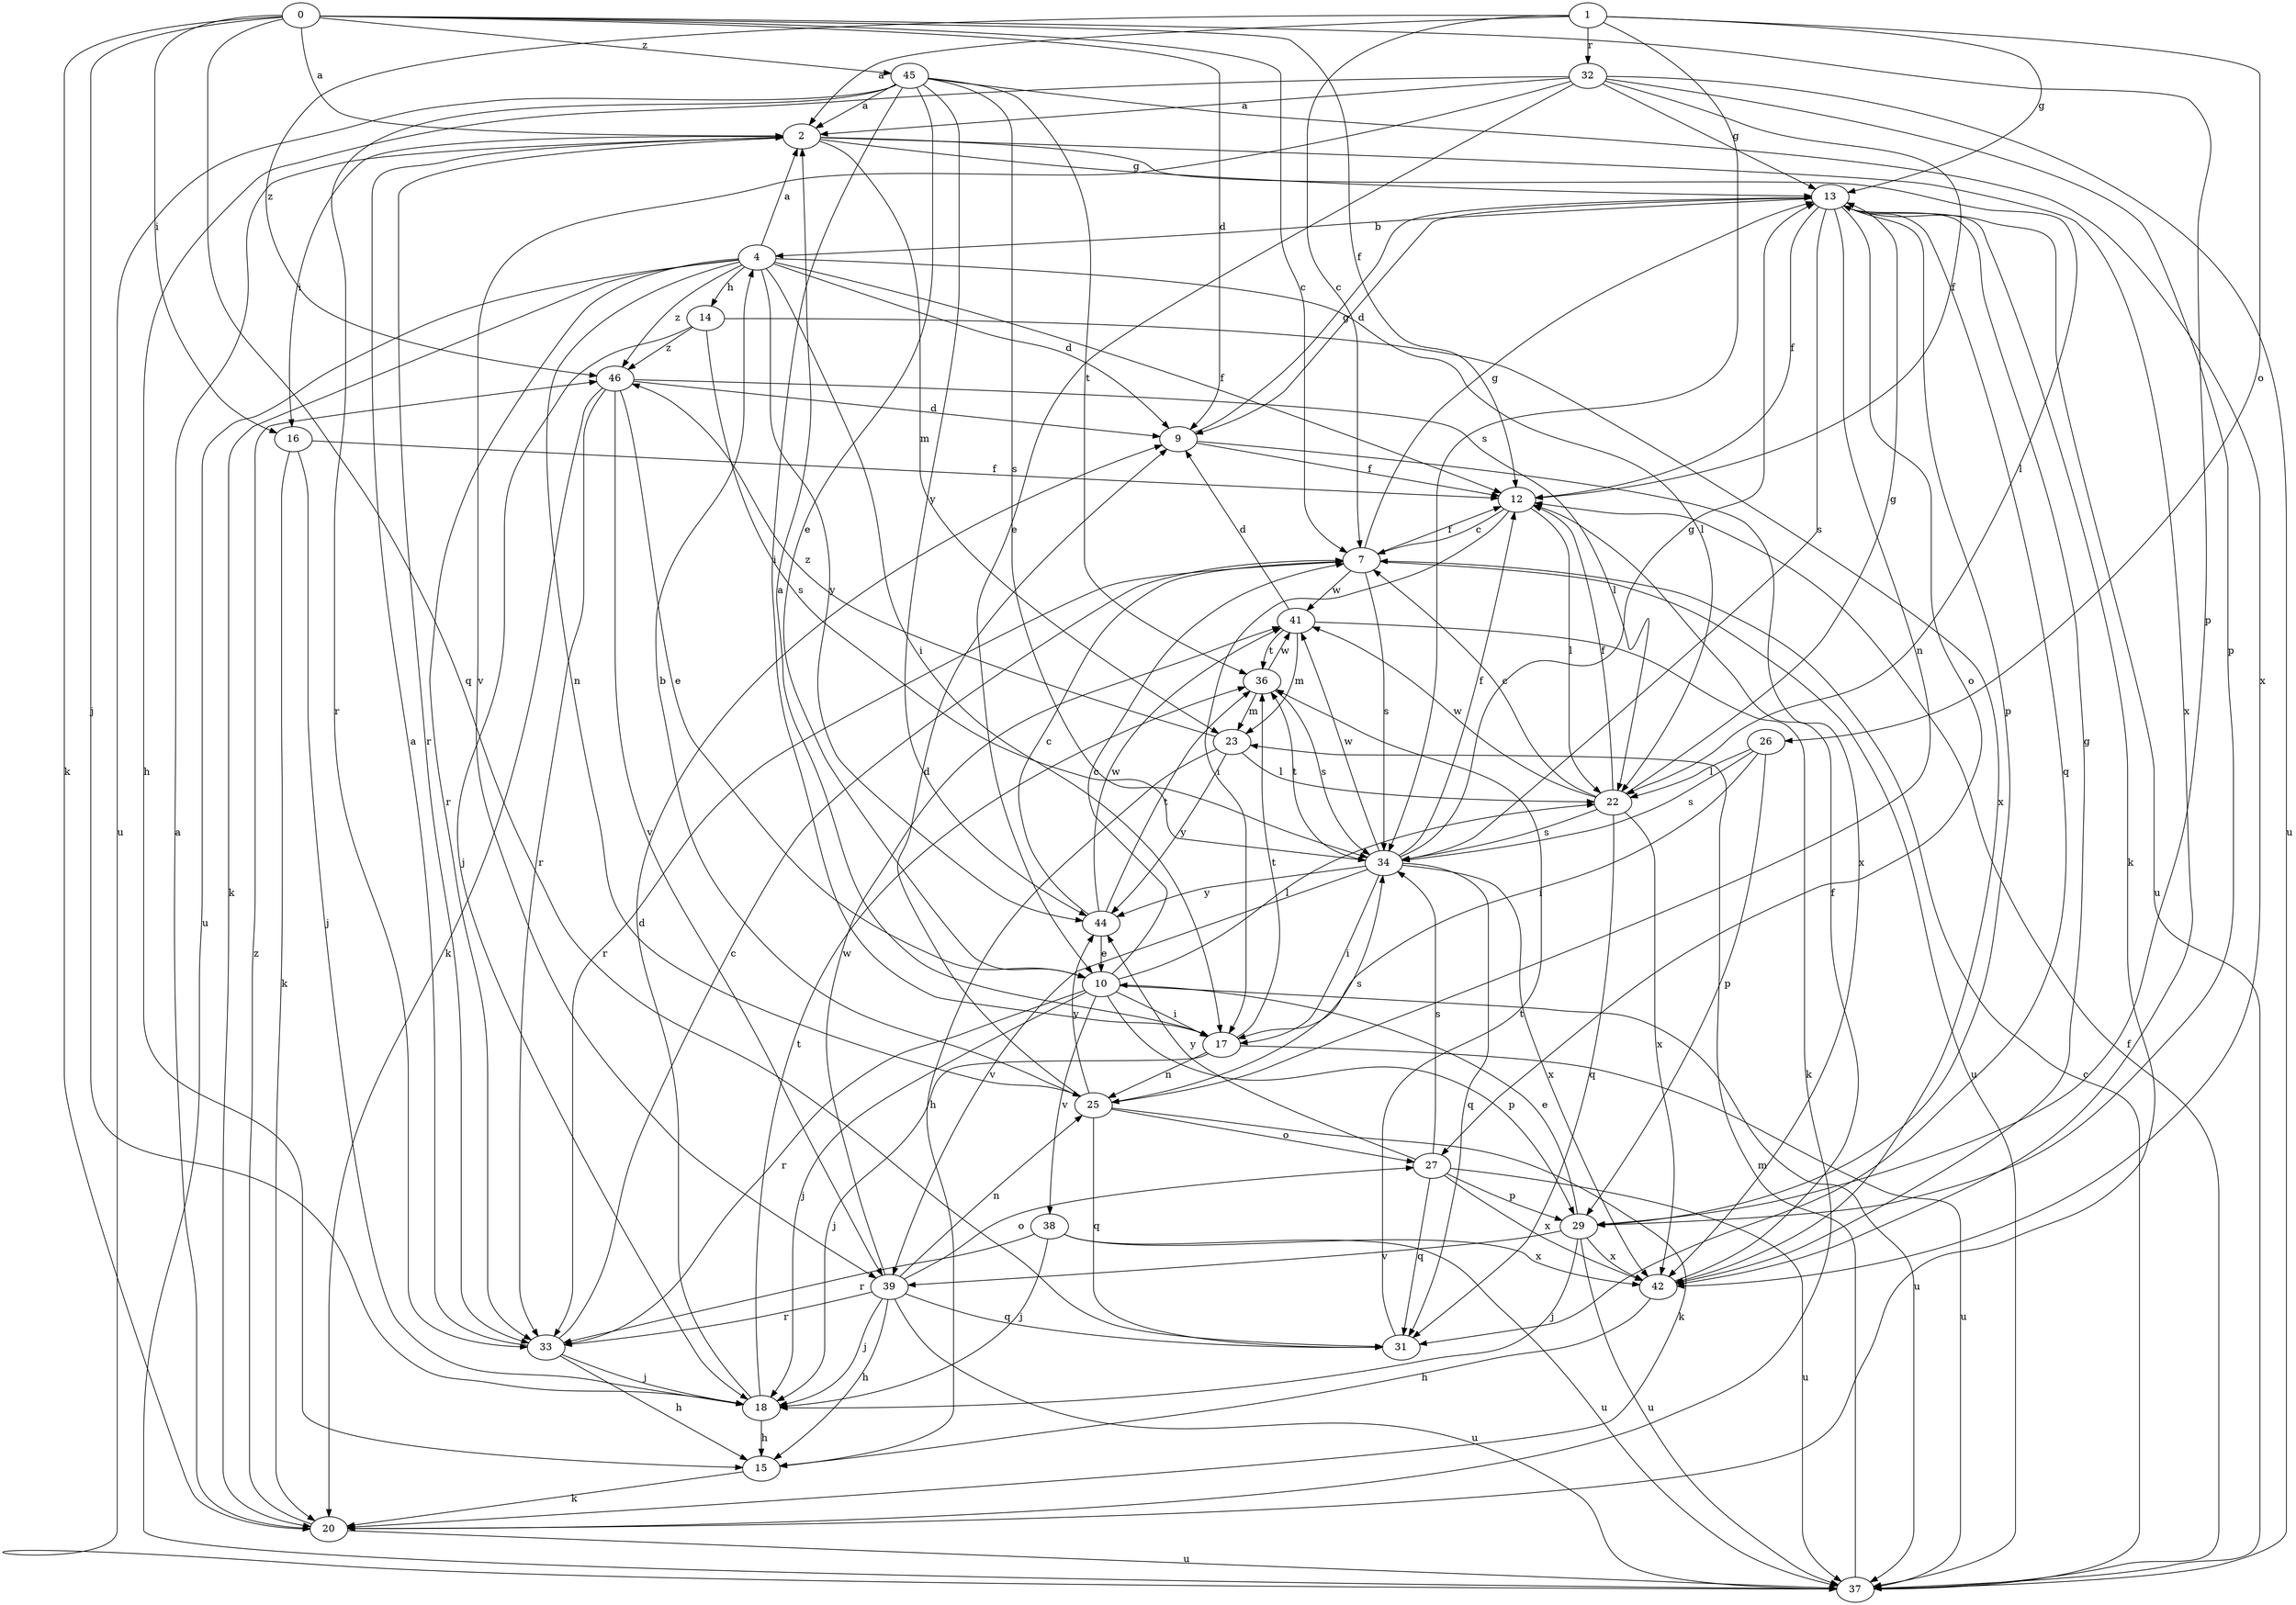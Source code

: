 strict digraph  {
0;
1;
2;
4;
7;
9;
10;
12;
13;
14;
15;
16;
17;
18;
20;
22;
23;
25;
26;
27;
29;
31;
32;
33;
34;
36;
37;
38;
39;
41;
42;
44;
45;
46;
0 -> 2  [label=a];
0 -> 7  [label=c];
0 -> 9  [label=d];
0 -> 12  [label=f];
0 -> 16  [label=i];
0 -> 18  [label=j];
0 -> 20  [label=k];
0 -> 29  [label=p];
0 -> 31  [label=q];
0 -> 45  [label=z];
1 -> 2  [label=a];
1 -> 7  [label=c];
1 -> 13  [label=g];
1 -> 26  [label=o];
1 -> 32  [label=r];
1 -> 34  [label=s];
1 -> 46  [label=z];
2 -> 13  [label=g];
2 -> 16  [label=i];
2 -> 22  [label=l];
2 -> 23  [label=m];
2 -> 33  [label=r];
2 -> 42  [label=x];
4 -> 2  [label=a];
4 -> 9  [label=d];
4 -> 12  [label=f];
4 -> 14  [label=h];
4 -> 17  [label=i];
4 -> 20  [label=k];
4 -> 22  [label=l];
4 -> 25  [label=n];
4 -> 33  [label=r];
4 -> 37  [label=u];
4 -> 44  [label=y];
4 -> 46  [label=z];
7 -> 12  [label=f];
7 -> 13  [label=g];
7 -> 33  [label=r];
7 -> 34  [label=s];
7 -> 37  [label=u];
7 -> 41  [label=w];
9 -> 12  [label=f];
9 -> 13  [label=g];
9 -> 42  [label=x];
10 -> 7  [label=c];
10 -> 17  [label=i];
10 -> 18  [label=j];
10 -> 22  [label=l];
10 -> 29  [label=p];
10 -> 33  [label=r];
10 -> 37  [label=u];
10 -> 38  [label=v];
12 -> 7  [label=c];
12 -> 17  [label=i];
12 -> 22  [label=l];
13 -> 4  [label=b];
13 -> 9  [label=d];
13 -> 12  [label=f];
13 -> 20  [label=k];
13 -> 25  [label=n];
13 -> 27  [label=o];
13 -> 29  [label=p];
13 -> 31  [label=q];
13 -> 34  [label=s];
13 -> 37  [label=u];
14 -> 18  [label=j];
14 -> 34  [label=s];
14 -> 42  [label=x];
14 -> 46  [label=z];
15 -> 20  [label=k];
16 -> 12  [label=f];
16 -> 18  [label=j];
16 -> 20  [label=k];
17 -> 2  [label=a];
17 -> 18  [label=j];
17 -> 25  [label=n];
17 -> 36  [label=t];
17 -> 37  [label=u];
18 -> 9  [label=d];
18 -> 15  [label=h];
18 -> 36  [label=t];
20 -> 2  [label=a];
20 -> 37  [label=u];
20 -> 46  [label=z];
22 -> 7  [label=c];
22 -> 12  [label=f];
22 -> 13  [label=g];
22 -> 31  [label=q];
22 -> 34  [label=s];
22 -> 41  [label=w];
22 -> 42  [label=x];
23 -> 15  [label=h];
23 -> 22  [label=l];
23 -> 44  [label=y];
23 -> 46  [label=z];
25 -> 4  [label=b];
25 -> 9  [label=d];
25 -> 20  [label=k];
25 -> 27  [label=o];
25 -> 31  [label=q];
25 -> 34  [label=s];
25 -> 44  [label=y];
26 -> 17  [label=i];
26 -> 22  [label=l];
26 -> 29  [label=p];
26 -> 34  [label=s];
27 -> 29  [label=p];
27 -> 31  [label=q];
27 -> 34  [label=s];
27 -> 37  [label=u];
27 -> 42  [label=x];
27 -> 44  [label=y];
29 -> 10  [label=e];
29 -> 18  [label=j];
29 -> 37  [label=u];
29 -> 39  [label=v];
29 -> 42  [label=x];
31 -> 36  [label=t];
32 -> 2  [label=a];
32 -> 10  [label=e];
32 -> 12  [label=f];
32 -> 13  [label=g];
32 -> 15  [label=h];
32 -> 29  [label=p];
32 -> 37  [label=u];
32 -> 39  [label=v];
33 -> 2  [label=a];
33 -> 7  [label=c];
33 -> 15  [label=h];
33 -> 18  [label=j];
34 -> 12  [label=f];
34 -> 13  [label=g];
34 -> 17  [label=i];
34 -> 31  [label=q];
34 -> 36  [label=t];
34 -> 39  [label=v];
34 -> 41  [label=w];
34 -> 42  [label=x];
34 -> 44  [label=y];
36 -> 23  [label=m];
36 -> 34  [label=s];
36 -> 41  [label=w];
37 -> 7  [label=c];
37 -> 12  [label=f];
37 -> 23  [label=m];
38 -> 18  [label=j];
38 -> 33  [label=r];
38 -> 37  [label=u];
38 -> 42  [label=x];
39 -> 15  [label=h];
39 -> 18  [label=j];
39 -> 25  [label=n];
39 -> 27  [label=o];
39 -> 31  [label=q];
39 -> 33  [label=r];
39 -> 37  [label=u];
39 -> 41  [label=w];
41 -> 9  [label=d];
41 -> 20  [label=k];
41 -> 23  [label=m];
41 -> 36  [label=t];
42 -> 12  [label=f];
42 -> 13  [label=g];
42 -> 15  [label=h];
44 -> 7  [label=c];
44 -> 10  [label=e];
44 -> 36  [label=t];
44 -> 41  [label=w];
45 -> 2  [label=a];
45 -> 10  [label=e];
45 -> 17  [label=i];
45 -> 33  [label=r];
45 -> 34  [label=s];
45 -> 36  [label=t];
45 -> 37  [label=u];
45 -> 42  [label=x];
45 -> 44  [label=y];
46 -> 9  [label=d];
46 -> 10  [label=e];
46 -> 20  [label=k];
46 -> 22  [label=l];
46 -> 33  [label=r];
46 -> 39  [label=v];
}
